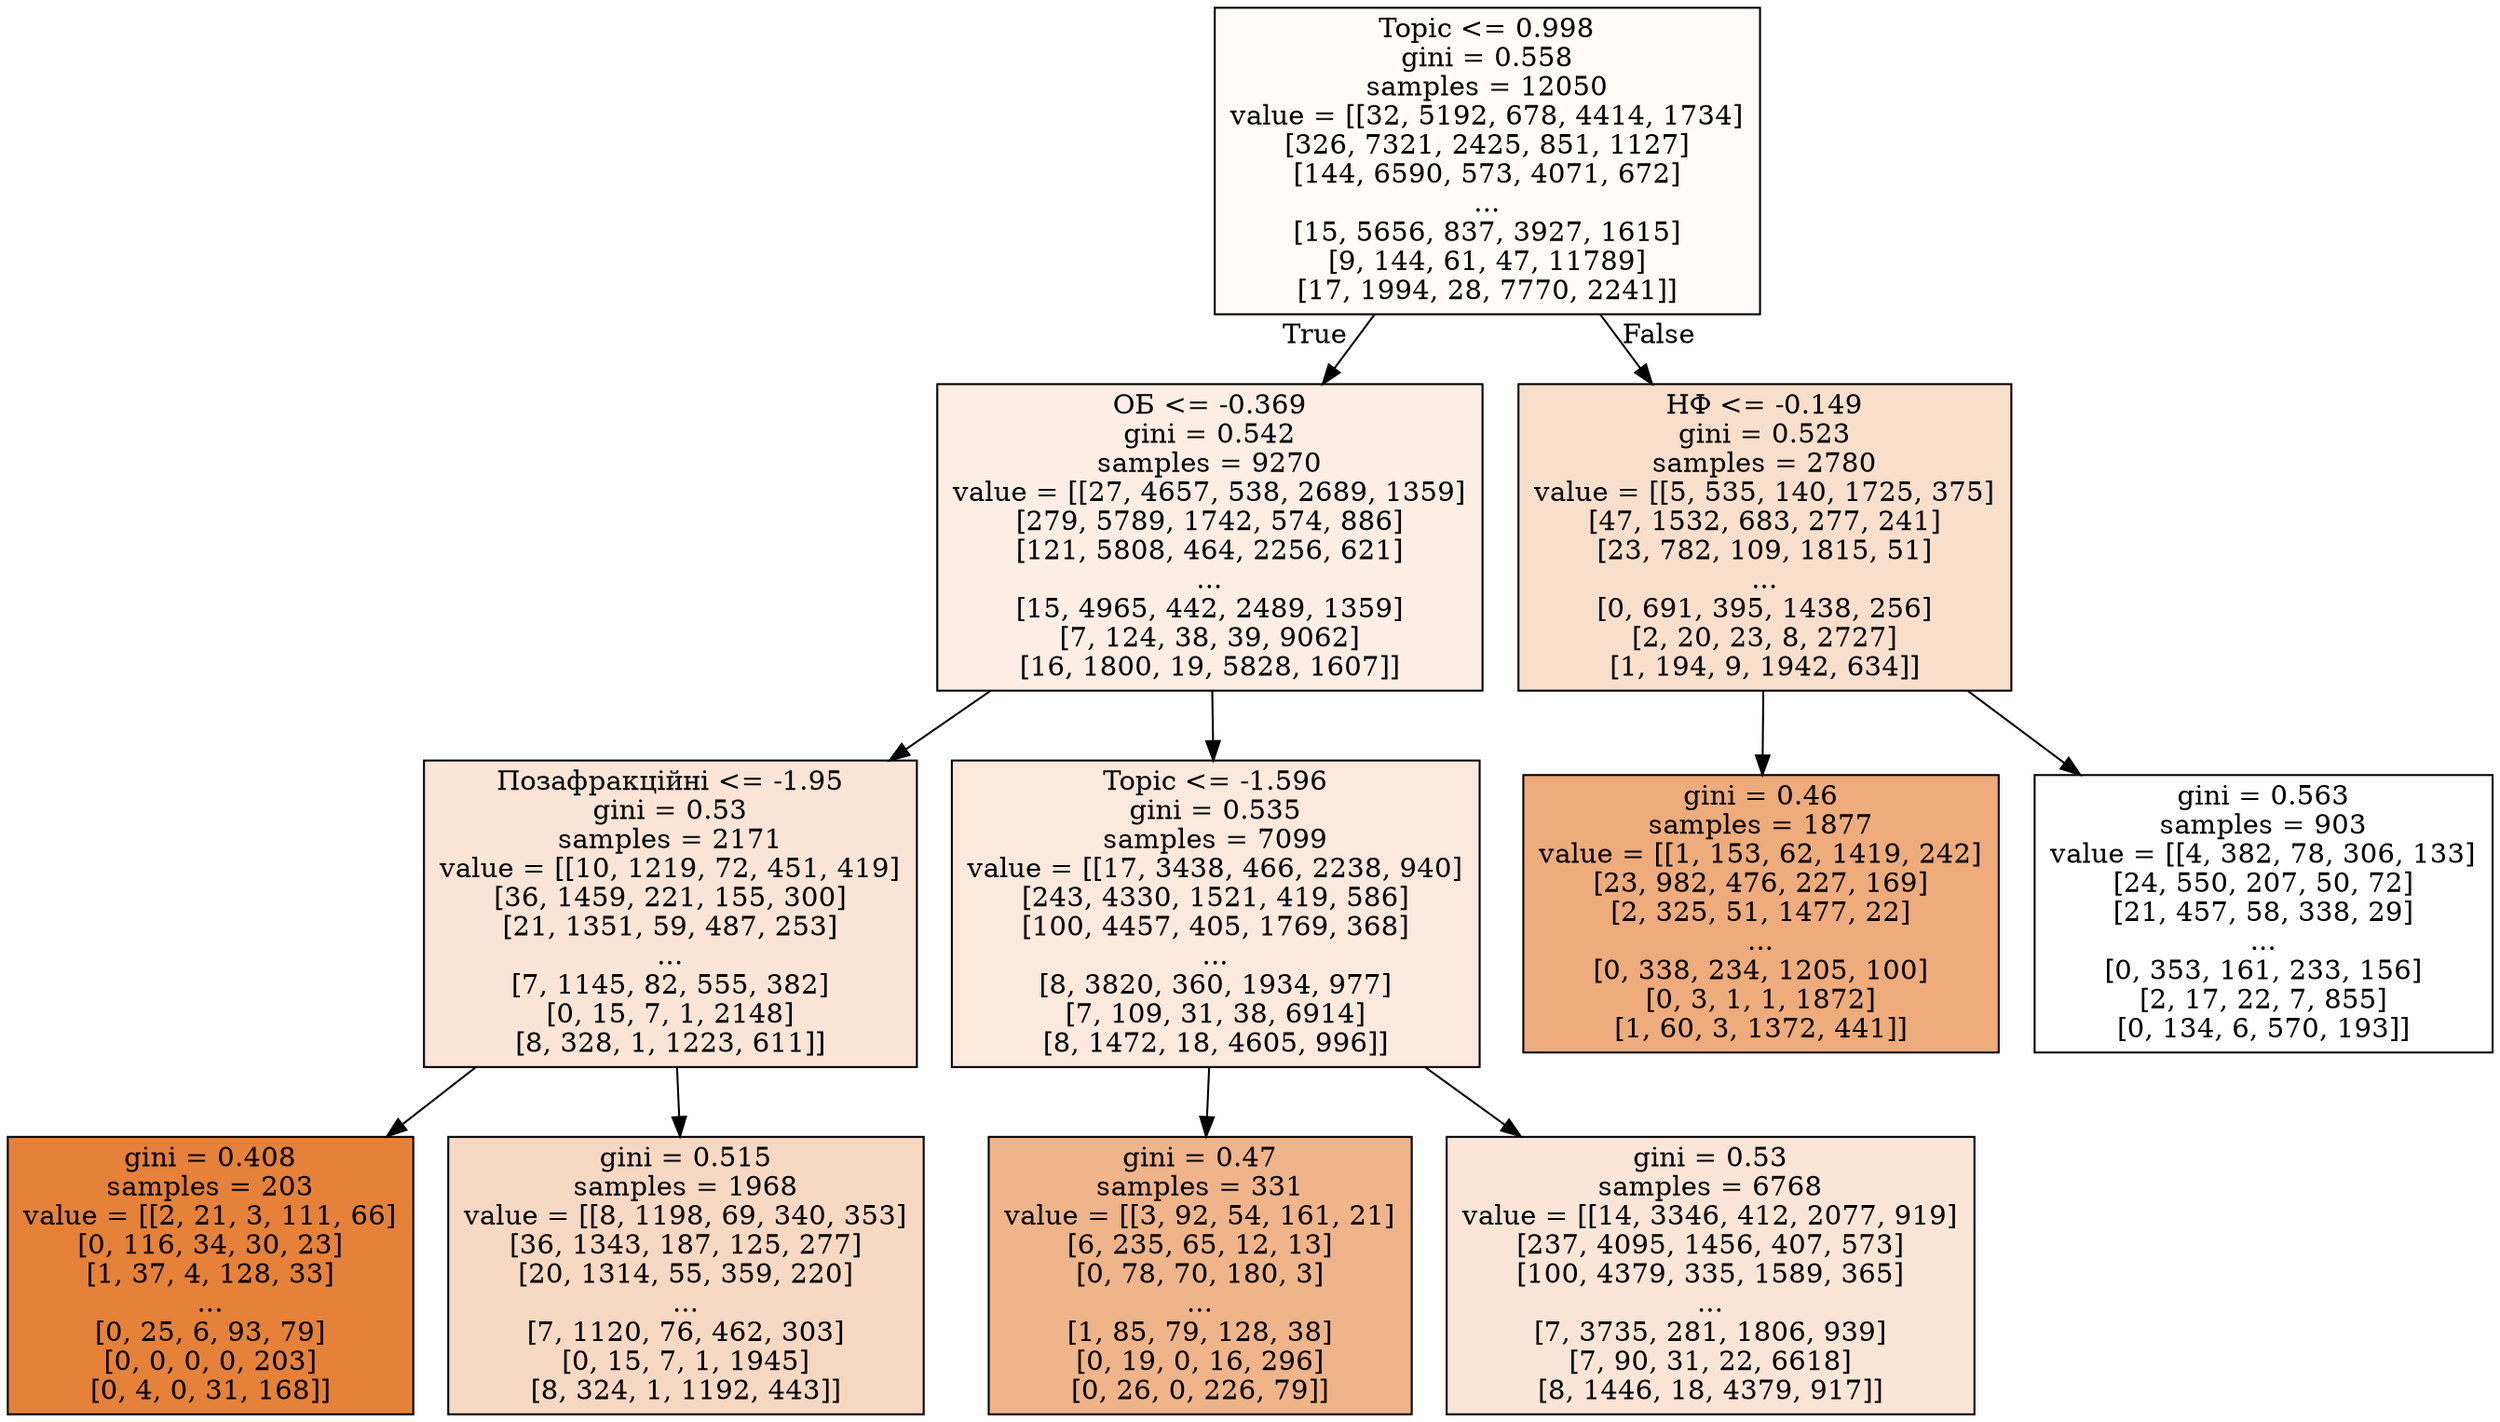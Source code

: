 digraph Tree {
node [shape=box, style="filled", color="black"] ;
0 [label="Topic <= 0.998\ngini = 0.558\nsamples = 12050\nvalue = [[32, 5192, 678, 4414, 1734]\n[326, 7321, 2425, 851, 1127]\n[144, 6590, 573, 4071, 672]\n...\n[15, 5656, 837, 3927, 1615]\n[9, 144, 61, 47, 11789]\n[17, 1994, 28, 7770, 2241]]", fillcolor="#fefbf8"] ;
1 [label="ОБ <= -0.369\ngini = 0.542\nsamples = 9270\nvalue = [[27, 4657, 538, 2689, 1359]\n[279, 5789, 1742, 574, 886]\n[121, 5808, 464, 2256, 621]\n...\n[15, 4965, 442, 2489, 1359]\n[7, 124, 38, 39, 9062]\n[16, 1800, 19, 5828, 1607]]", fillcolor="#fceee5"] ;
0 -> 1 [labeldistance=2.5, labelangle=45, headlabel="True"] ;
5 [label="Позафракційні <= -1.95\ngini = 0.53\nsamples = 2171\nvalue = [[10, 1219, 72, 451, 419]\n[36, 1459, 221, 155, 300]\n[21, 1351, 59, 487, 253]\n...\n[7, 1145, 82, 555, 382]\n[0, 15, 7, 1, 2148]\n[8, 328, 1, 1223, 611]]", fillcolor="#fae5d6"] ;
1 -> 5 ;
7 [label="gini = 0.408\nsamples = 203\nvalue = [[2, 21, 3, 111, 66]\n[0, 116, 34, 30, 23]\n[1, 37, 4, 128, 33]\n...\n[0, 25, 6, 93, 79]\n[0, 0, 0, 0, 203]\n[0, 4, 0, 31, 168]]", fillcolor="#e58139"] ;
5 -> 7 ;
8 [label="gini = 0.515\nsamples = 1968\nvalue = [[8, 1198, 69, 340, 353]\n[36, 1343, 187, 125, 277]\n[20, 1314, 55, 359, 220]\n...\n[7, 1120, 76, 462, 303]\n[0, 15, 7, 1, 1945]\n[8, 324, 1, 1192, 443]]", fillcolor="#f7d8c2"] ;
5 -> 8 ;
6 [label="Topic <= -1.596\ngini = 0.535\nsamples = 7099\nvalue = [[17, 3438, 466, 2238, 940]\n[243, 4330, 1521, 419, 586]\n[100, 4457, 405, 1769, 368]\n...\n[8, 3820, 360, 1934, 977]\n[7, 109, 31, 38, 6914]\n[8, 1472, 18, 4605, 996]]", fillcolor="#fae9dc"] ;
1 -> 6 ;
9 [label="gini = 0.47\nsamples = 331\nvalue = [[3, 92, 54, 161, 21]\n[6, 235, 65, 12, 13]\n[0, 78, 70, 180, 3]\n...\n[1, 85, 79, 128, 38]\n[0, 19, 0, 16, 296]\n[0, 26, 0, 226, 79]]", fillcolor="#efb489"] ;
6 -> 9 ;
10 [label="gini = 0.53\nsamples = 6768\nvalue = [[14, 3346, 412, 2077, 919]\n[237, 4095, 1456, 407, 573]\n[100, 4379, 335, 1589, 365]\n...\n[7, 3735, 281, 1806, 939]\n[7, 90, 31, 22, 6618]\n[8, 1446, 18, 4379, 917]]", fillcolor="#fae5d6"] ;
6 -> 10 ;
2 [label="НФ <= -0.149\ngini = 0.523\nsamples = 2780\nvalue = [[5, 535, 140, 1725, 375]\n[47, 1532, 683, 277, 241]\n[23, 782, 109, 1815, 51]\n...\n[0, 691, 395, 1438, 256]\n[2, 20, 23, 8, 2727]\n[1, 194, 9, 1942, 634]]", fillcolor="#f8dfcc"] ;
0 -> 2 [labeldistance=2.5, labelangle=-45, headlabel="False"] ;
3 [label="gini = 0.46\nsamples = 1877\nvalue = [[1, 153, 62, 1419, 242]\n[23, 982, 476, 227, 169]\n[2, 325, 51, 1477, 22]\n...\n[0, 338, 234, 1205, 100]\n[0, 3, 1, 1, 1872]\n[1, 60, 3, 1372, 441]]", fillcolor="#eeab7b"] ;
2 -> 3 ;
4 [label="gini = 0.563\nsamples = 903\nvalue = [[4, 382, 78, 306, 133]\n[24, 550, 207, 50, 72]\n[21, 457, 58, 338, 29]\n...\n[0, 353, 161, 233, 156]\n[2, 17, 22, 7, 855]\n[0, 134, 6, 570, 193]]", fillcolor="#ffffff"] ;
2 -> 4 ;
}